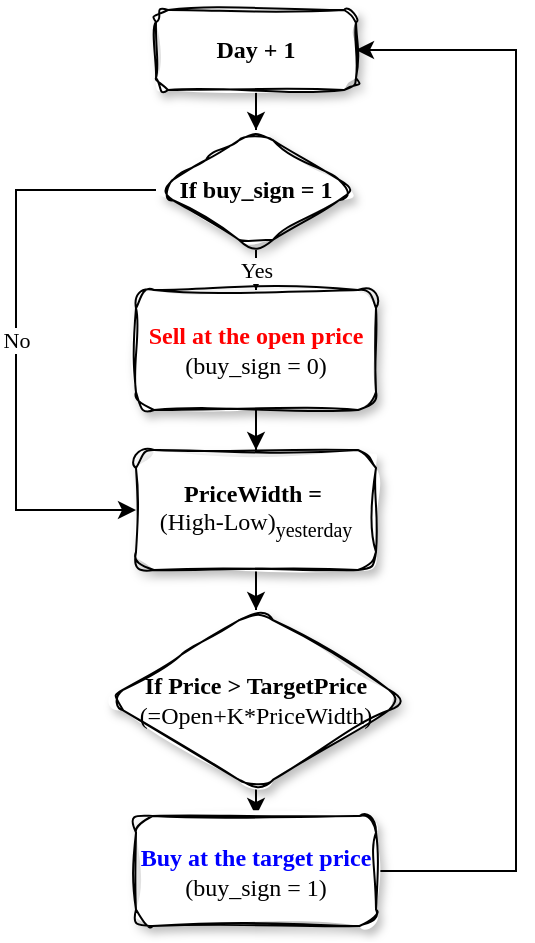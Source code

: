<mxfile version="24.1.0" type="device">
  <diagram name="Page-1" id="Aad-32aSPpmH8zQ4I8I0">
    <mxGraphModel dx="794" dy="519" grid="1" gridSize="10" guides="1" tooltips="1" connect="1" arrows="1" fold="1" page="1" pageScale="1" pageWidth="850" pageHeight="1100" math="0" shadow="0">
      <root>
        <mxCell id="0" />
        <mxCell id="1" parent="0" />
        <mxCell id="V57BrqEC9a7_YL1_NiBB-8" style="edgeStyle=orthogonalEdgeStyle;rounded=0;orthogonalLoop=1;jettySize=auto;html=1;entryX=0.5;entryY=0;entryDx=0;entryDy=0;fontFamily=Times New Roman;" edge="1" parent="1" source="V57BrqEC9a7_YL1_NiBB-2" target="V57BrqEC9a7_YL1_NiBB-6">
          <mxGeometry relative="1" as="geometry" />
        </mxCell>
        <mxCell id="V57BrqEC9a7_YL1_NiBB-2" value="Day + 1" style="rounded=1;whiteSpace=wrap;html=1;sketch=1;curveFitting=1;jiggle=2;fontFamily=Times New Roman;fontStyle=1;shadow=1;" vertex="1" parent="1">
          <mxGeometry x="240" y="120" width="100" height="40" as="geometry" />
        </mxCell>
        <mxCell id="V57BrqEC9a7_YL1_NiBB-14" style="edgeStyle=orthogonalEdgeStyle;rounded=0;orthogonalLoop=1;jettySize=auto;html=1;entryX=0.5;entryY=0;entryDx=0;entryDy=0;" edge="1" parent="1" source="V57BrqEC9a7_YL1_NiBB-4" target="V57BrqEC9a7_YL1_NiBB-5">
          <mxGeometry relative="1" as="geometry" />
        </mxCell>
        <mxCell id="V57BrqEC9a7_YL1_NiBB-4" value="&lt;b&gt;&lt;font color=&quot;#ff0000&quot;&gt;Sell at the open price&lt;/font&gt;&lt;/b&gt;&lt;div&gt;&lt;span style=&quot;background-color: initial;&quot;&gt;(buy_sign = 0)&lt;/span&gt;&lt;/div&gt;" style="rounded=1;whiteSpace=wrap;html=1;sketch=1;curveFitting=1;jiggle=2;fontFamily=Times New Roman;shadow=1;" vertex="1" parent="1">
          <mxGeometry x="230" y="260" width="120" height="60" as="geometry" />
        </mxCell>
        <mxCell id="V57BrqEC9a7_YL1_NiBB-15" style="edgeStyle=orthogonalEdgeStyle;rounded=0;orthogonalLoop=1;jettySize=auto;html=1;" edge="1" parent="1" source="V57BrqEC9a7_YL1_NiBB-5" target="V57BrqEC9a7_YL1_NiBB-10">
          <mxGeometry relative="1" as="geometry" />
        </mxCell>
        <mxCell id="V57BrqEC9a7_YL1_NiBB-5" value="&lt;b&gt;PriceWidth =&amp;nbsp;&lt;/b&gt;&lt;div&gt;(High-Low)&lt;sub style=&quot;&quot;&gt;yesterday&lt;/sub&gt;&lt;/div&gt;" style="rounded=1;whiteSpace=wrap;html=1;sketch=1;curveFitting=1;jiggle=2;fontFamily=Times New Roman;shadow=1;" vertex="1" parent="1">
          <mxGeometry x="230" y="340" width="120" height="60" as="geometry" />
        </mxCell>
        <mxCell id="V57BrqEC9a7_YL1_NiBB-12" value="Yes" style="edgeStyle=orthogonalEdgeStyle;rounded=0;orthogonalLoop=1;jettySize=auto;html=1;entryX=0.5;entryY=0;entryDx=0;entryDy=0;fontFamily=Times New Roman;" edge="1" parent="1" source="V57BrqEC9a7_YL1_NiBB-6" target="V57BrqEC9a7_YL1_NiBB-4">
          <mxGeometry relative="1" as="geometry" />
        </mxCell>
        <mxCell id="V57BrqEC9a7_YL1_NiBB-21" value="No" style="edgeStyle=orthogonalEdgeStyle;rounded=0;orthogonalLoop=1;jettySize=auto;html=1;exitX=0;exitY=0.5;exitDx=0;exitDy=0;entryX=0;entryY=0.5;entryDx=0;entryDy=0;horizontal=1;fontFamily=Times New Roman;" edge="1" parent="1" source="V57BrqEC9a7_YL1_NiBB-6" target="V57BrqEC9a7_YL1_NiBB-5">
          <mxGeometry relative="1" as="geometry">
            <Array as="points">
              <mxPoint x="170" y="210" />
              <mxPoint x="170" y="370" />
            </Array>
          </mxGeometry>
        </mxCell>
        <mxCell id="V57BrqEC9a7_YL1_NiBB-6" value="&lt;b&gt;If buy_sign = 1&lt;/b&gt;" style="rhombus;whiteSpace=wrap;html=1;sketch=1;curveFitting=1;jiggle=2;fontFamily=Times New Roman;shadow=1;rounded=1;" vertex="1" parent="1">
          <mxGeometry x="240" y="180" width="100" height="60" as="geometry" />
        </mxCell>
        <mxCell id="V57BrqEC9a7_YL1_NiBB-16" style="edgeStyle=orthogonalEdgeStyle;rounded=0;orthogonalLoop=1;jettySize=auto;html=1;entryX=0.5;entryY=0;entryDx=0;entryDy=0;" edge="1" parent="1" source="V57BrqEC9a7_YL1_NiBB-10" target="V57BrqEC9a7_YL1_NiBB-11">
          <mxGeometry relative="1" as="geometry" />
        </mxCell>
        <mxCell id="V57BrqEC9a7_YL1_NiBB-10" value="If Price &amp;gt; TargetPrice&lt;div&gt;&lt;span style=&quot;font-weight: normal;&quot;&gt;(=Open+K*PriceWidth)&lt;/span&gt;&lt;/div&gt;" style="rhombus;whiteSpace=wrap;html=1;sketch=1;curveFitting=1;jiggle=2;fontFamily=Times New Roman;fontStyle=1;shadow=1;rounded=1;" vertex="1" parent="1">
          <mxGeometry x="215" y="420" width="150" height="90" as="geometry" />
        </mxCell>
        <mxCell id="V57BrqEC9a7_YL1_NiBB-19" style="edgeStyle=orthogonalEdgeStyle;rounded=0;orthogonalLoop=1;jettySize=auto;html=1;entryX=1;entryY=0.5;entryDx=0;entryDy=0;exitX=1;exitY=0.5;exitDx=0;exitDy=0;" edge="1" parent="1" source="V57BrqEC9a7_YL1_NiBB-11" target="V57BrqEC9a7_YL1_NiBB-2">
          <mxGeometry relative="1" as="geometry">
            <mxPoint x="340" y="80" as="targetPoint" />
            <Array as="points">
              <mxPoint x="420" y="551" />
              <mxPoint x="420" y="140" />
            </Array>
          </mxGeometry>
        </mxCell>
        <mxCell id="V57BrqEC9a7_YL1_NiBB-11" value="&lt;div&gt;&lt;font color=&quot;#0000ff&quot;&gt;Buy at the target price&lt;/font&gt;&lt;/div&gt;&lt;span style=&quot;font-weight: normal;&quot;&gt;(buy_sign = 1)&lt;/span&gt;" style="rounded=1;whiteSpace=wrap;html=1;sketch=1;curveFitting=1;jiggle=2;fontFamily=Times New Roman;fontStyle=1;shadow=1;glass=0;" vertex="1" parent="1">
          <mxGeometry x="230" y="523" width="120" height="55" as="geometry" />
        </mxCell>
      </root>
    </mxGraphModel>
  </diagram>
</mxfile>
